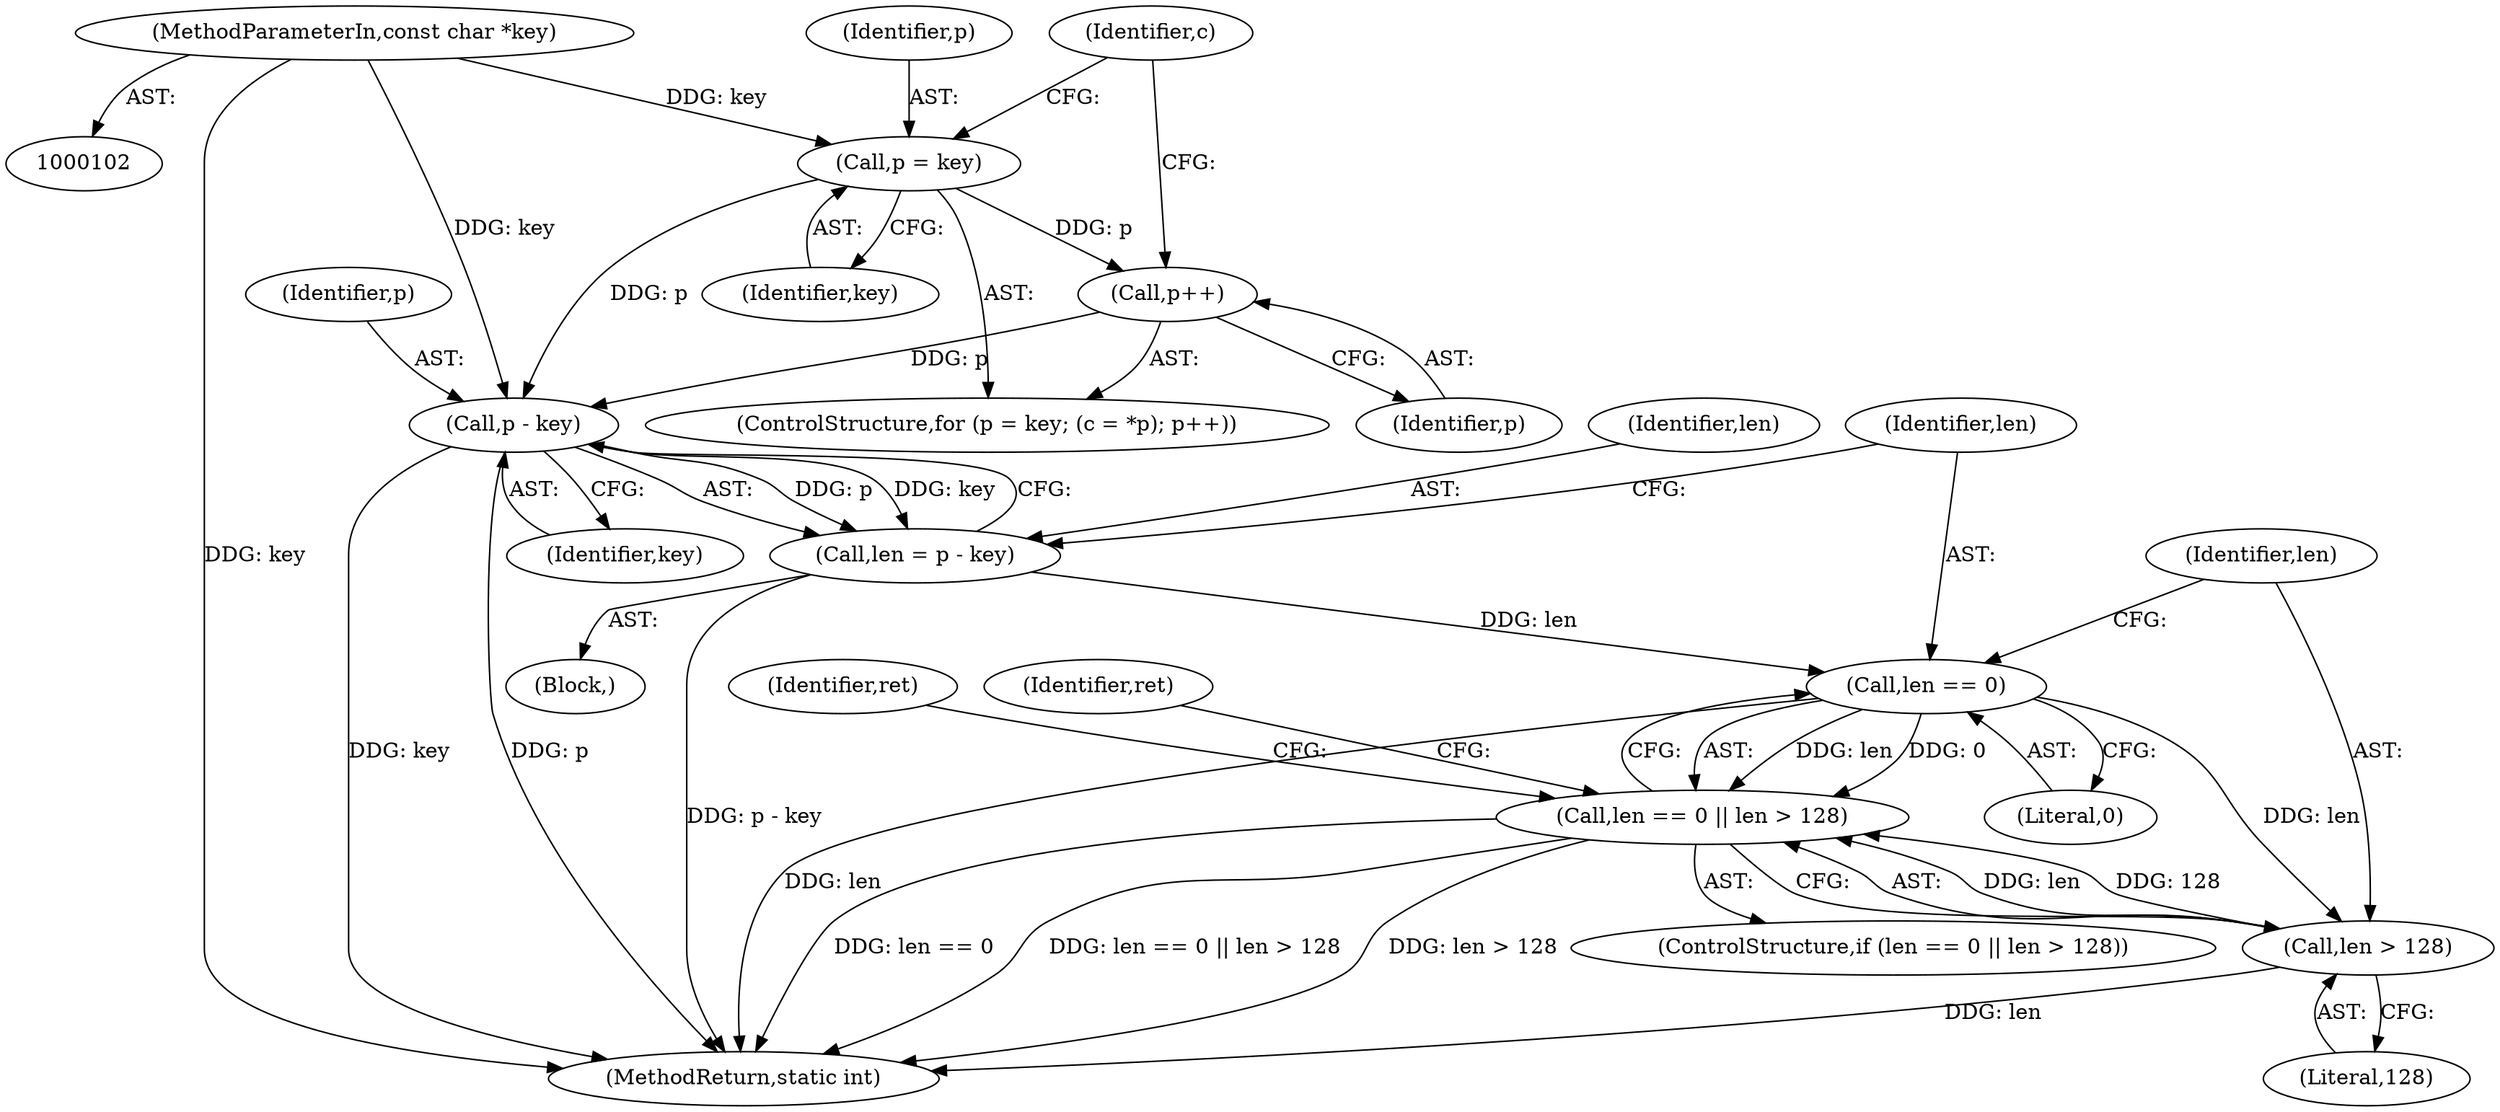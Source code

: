 digraph "1_php_25e8fcc88fa20dc9d4c47184471003f436927cde_0@pointer" {
"1000120" [label="(Call,p++)"];
"1000113" [label="(Call,p = key)"];
"1000103" [label="(MethodParameterIn,const char *key)"];
"1000163" [label="(Call,p - key)"];
"1000161" [label="(Call,len = p - key)"];
"1000168" [label="(Call,len == 0)"];
"1000167" [label="(Call,len == 0 || len > 128)"];
"1000171" [label="(Call,len > 128)"];
"1000165" [label="(Identifier,key)"];
"1000112" [label="(ControlStructure,for (p = key; (c = *p); p++))"];
"1000164" [label="(Identifier,p)"];
"1000176" [label="(Identifier,ret)"];
"1000169" [label="(Identifier,len)"];
"1000113" [label="(Call,p = key)"];
"1000114" [label="(Identifier,p)"];
"1000170" [label="(Literal,0)"];
"1000179" [label="(Identifier,ret)"];
"1000180" [label="(MethodReturn,static int)"];
"1000166" [label="(ControlStructure,if (len == 0 || len > 128))"];
"1000173" [label="(Literal,128)"];
"1000103" [label="(MethodParameterIn,const char *key)"];
"1000171" [label="(Call,len > 128)"];
"1000115" [label="(Identifier,key)"];
"1000167" [label="(Call,len == 0 || len > 128)"];
"1000162" [label="(Identifier,len)"];
"1000121" [label="(Identifier,p)"];
"1000104" [label="(Block,)"];
"1000161" [label="(Call,len = p - key)"];
"1000168" [label="(Call,len == 0)"];
"1000117" [label="(Identifier,c)"];
"1000120" [label="(Call,p++)"];
"1000172" [label="(Identifier,len)"];
"1000163" [label="(Call,p - key)"];
"1000120" -> "1000112"  [label="AST: "];
"1000120" -> "1000121"  [label="CFG: "];
"1000121" -> "1000120"  [label="AST: "];
"1000117" -> "1000120"  [label="CFG: "];
"1000113" -> "1000120"  [label="DDG: p"];
"1000120" -> "1000163"  [label="DDG: p"];
"1000113" -> "1000112"  [label="AST: "];
"1000113" -> "1000115"  [label="CFG: "];
"1000114" -> "1000113"  [label="AST: "];
"1000115" -> "1000113"  [label="AST: "];
"1000117" -> "1000113"  [label="CFG: "];
"1000103" -> "1000113"  [label="DDG: key"];
"1000113" -> "1000163"  [label="DDG: p"];
"1000103" -> "1000102"  [label="AST: "];
"1000103" -> "1000180"  [label="DDG: key"];
"1000103" -> "1000163"  [label="DDG: key"];
"1000163" -> "1000161"  [label="AST: "];
"1000163" -> "1000165"  [label="CFG: "];
"1000164" -> "1000163"  [label="AST: "];
"1000165" -> "1000163"  [label="AST: "];
"1000161" -> "1000163"  [label="CFG: "];
"1000163" -> "1000180"  [label="DDG: p"];
"1000163" -> "1000180"  [label="DDG: key"];
"1000163" -> "1000161"  [label="DDG: p"];
"1000163" -> "1000161"  [label="DDG: key"];
"1000161" -> "1000104"  [label="AST: "];
"1000162" -> "1000161"  [label="AST: "];
"1000169" -> "1000161"  [label="CFG: "];
"1000161" -> "1000180"  [label="DDG: p - key"];
"1000161" -> "1000168"  [label="DDG: len"];
"1000168" -> "1000167"  [label="AST: "];
"1000168" -> "1000170"  [label="CFG: "];
"1000169" -> "1000168"  [label="AST: "];
"1000170" -> "1000168"  [label="AST: "];
"1000172" -> "1000168"  [label="CFG: "];
"1000167" -> "1000168"  [label="CFG: "];
"1000168" -> "1000180"  [label="DDG: len"];
"1000168" -> "1000167"  [label="DDG: len"];
"1000168" -> "1000167"  [label="DDG: 0"];
"1000168" -> "1000171"  [label="DDG: len"];
"1000167" -> "1000166"  [label="AST: "];
"1000167" -> "1000171"  [label="CFG: "];
"1000171" -> "1000167"  [label="AST: "];
"1000176" -> "1000167"  [label="CFG: "];
"1000179" -> "1000167"  [label="CFG: "];
"1000167" -> "1000180"  [label="DDG: len == 0"];
"1000167" -> "1000180"  [label="DDG: len == 0 || len > 128"];
"1000167" -> "1000180"  [label="DDG: len > 128"];
"1000171" -> "1000167"  [label="DDG: len"];
"1000171" -> "1000167"  [label="DDG: 128"];
"1000171" -> "1000173"  [label="CFG: "];
"1000172" -> "1000171"  [label="AST: "];
"1000173" -> "1000171"  [label="AST: "];
"1000171" -> "1000180"  [label="DDG: len"];
}

